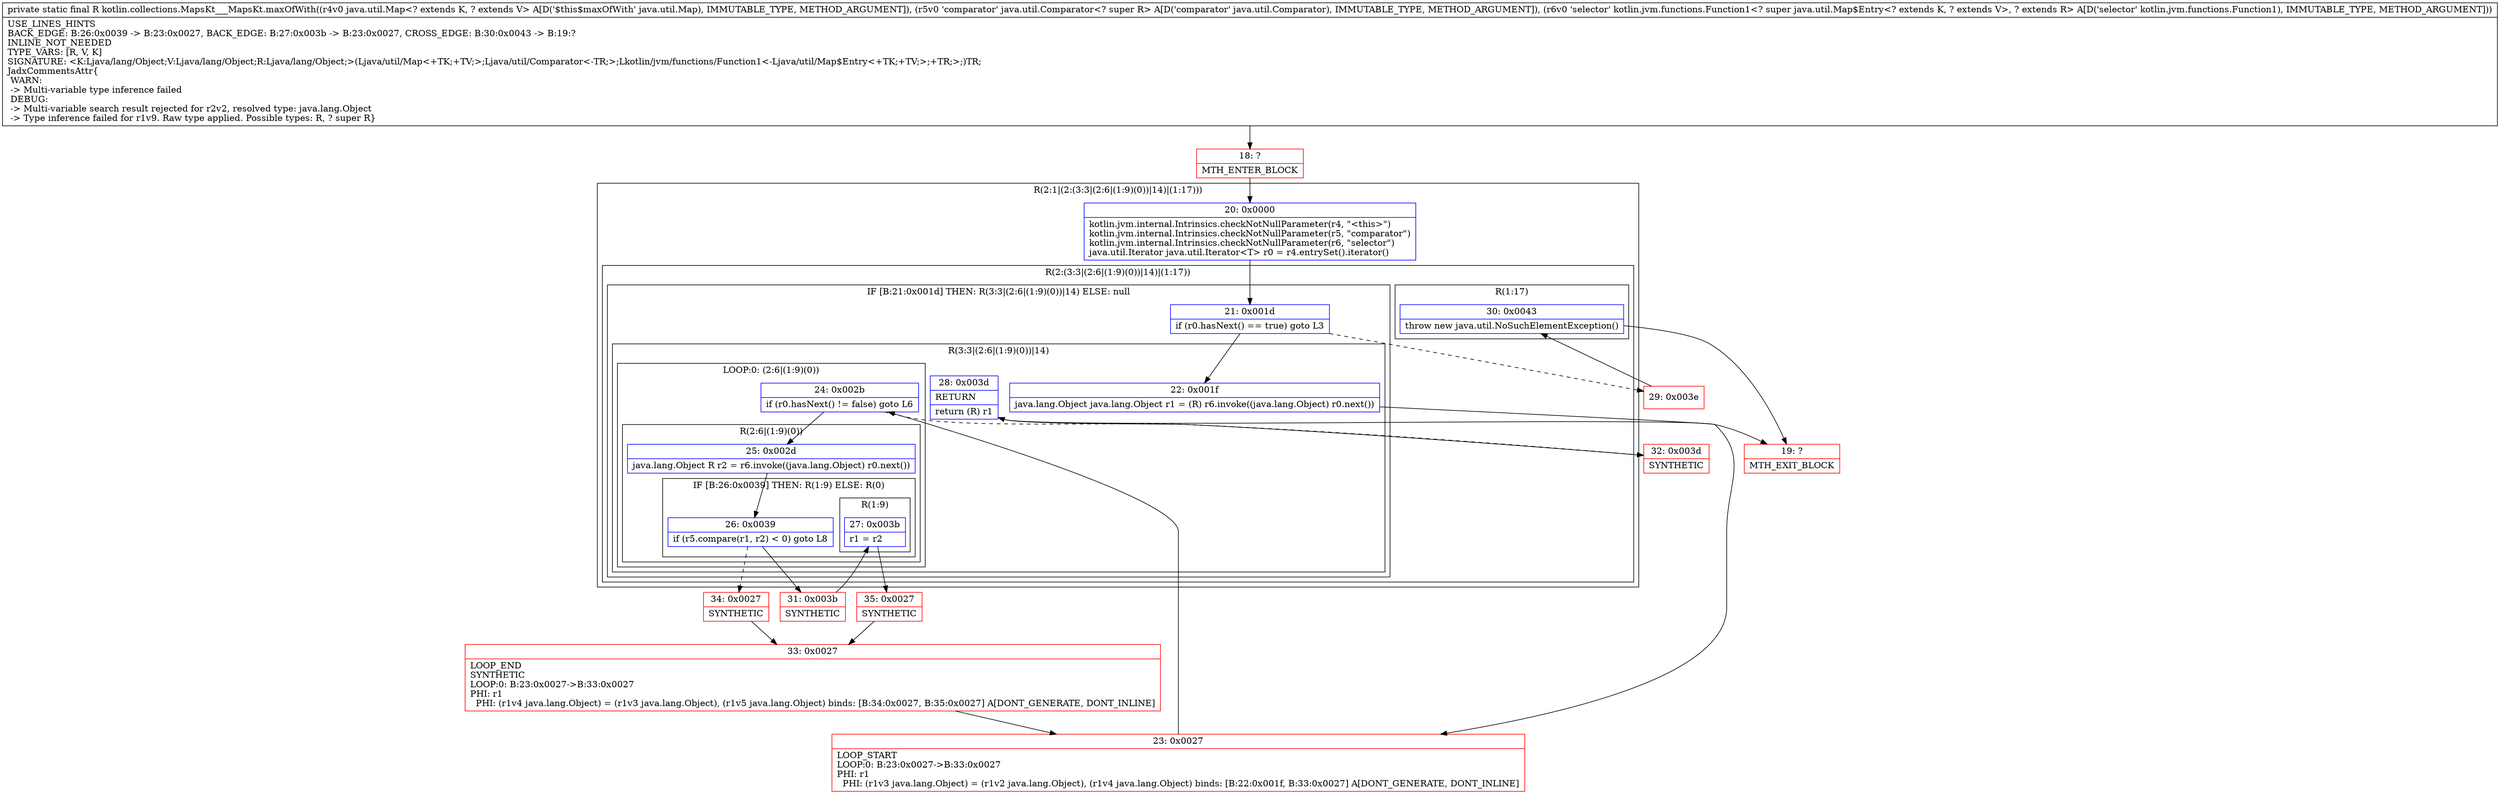 digraph "CFG forkotlin.collections.MapsKt___MapsKt.maxOfWith(Ljava\/util\/Map;Ljava\/util\/Comparator;Lkotlin\/jvm\/functions\/Function1;)Ljava\/lang\/Object;" {
subgraph cluster_Region_1687148897 {
label = "R(2:1|(2:(3:3|(2:6|(1:9)(0))|14)|(1:17)))";
node [shape=record,color=blue];
Node_20 [shape=record,label="{20\:\ 0x0000|kotlin.jvm.internal.Intrinsics.checkNotNullParameter(r4, \"\<this\>\")\lkotlin.jvm.internal.Intrinsics.checkNotNullParameter(r5, \"comparator\")\lkotlin.jvm.internal.Intrinsics.checkNotNullParameter(r6, \"selector\")\ljava.util.Iterator java.util.Iterator\<T\> r0 = r4.entrySet().iterator()\l}"];
subgraph cluster_Region_2027298719 {
label = "R(2:(3:3|(2:6|(1:9)(0))|14)|(1:17))";
node [shape=record,color=blue];
subgraph cluster_IfRegion_1849316859 {
label = "IF [B:21:0x001d] THEN: R(3:3|(2:6|(1:9)(0))|14) ELSE: null";
node [shape=record,color=blue];
Node_21 [shape=record,label="{21\:\ 0x001d|if (r0.hasNext() == true) goto L3\l}"];
subgraph cluster_Region_1281967132 {
label = "R(3:3|(2:6|(1:9)(0))|14)";
node [shape=record,color=blue];
Node_22 [shape=record,label="{22\:\ 0x001f|java.lang.Object java.lang.Object r1 = (R) r6.invoke((java.lang.Object) r0.next())\l}"];
subgraph cluster_LoopRegion_1905205829 {
label = "LOOP:0: (2:6|(1:9)(0))";
node [shape=record,color=blue];
Node_24 [shape=record,label="{24\:\ 0x002b|if (r0.hasNext() != false) goto L6\l}"];
subgraph cluster_Region_1808902596 {
label = "R(2:6|(1:9)(0))";
node [shape=record,color=blue];
Node_25 [shape=record,label="{25\:\ 0x002d|java.lang.Object R r2 = r6.invoke((java.lang.Object) r0.next())\l}"];
subgraph cluster_IfRegion_1362582431 {
label = "IF [B:26:0x0039] THEN: R(1:9) ELSE: R(0)";
node [shape=record,color=blue];
Node_26 [shape=record,label="{26\:\ 0x0039|if (r5.compare(r1, r2) \< 0) goto L8\l}"];
subgraph cluster_Region_1467526344 {
label = "R(1:9)";
node [shape=record,color=blue];
Node_27 [shape=record,label="{27\:\ 0x003b|r1 = r2\l}"];
}
subgraph cluster_Region_1878748454 {
label = "R(0)";
node [shape=record,color=blue];
}
}
}
}
Node_28 [shape=record,label="{28\:\ 0x003d|RETURN\l|return (R) r1\l}"];
}
}
subgraph cluster_Region_1366448350 {
label = "R(1:17)";
node [shape=record,color=blue];
Node_30 [shape=record,label="{30\:\ 0x0043|throw new java.util.NoSuchElementException()\l}"];
}
}
}
Node_18 [shape=record,color=red,label="{18\:\ ?|MTH_ENTER_BLOCK\l}"];
Node_23 [shape=record,color=red,label="{23\:\ 0x0027|LOOP_START\lLOOP:0: B:23:0x0027\-\>B:33:0x0027\lPHI: r1 \l  PHI: (r1v3 java.lang.Object) = (r1v2 java.lang.Object), (r1v4 java.lang.Object) binds: [B:22:0x001f, B:33:0x0027] A[DONT_GENERATE, DONT_INLINE]\l}"];
Node_31 [shape=record,color=red,label="{31\:\ 0x003b|SYNTHETIC\l}"];
Node_35 [shape=record,color=red,label="{35\:\ 0x0027|SYNTHETIC\l}"];
Node_33 [shape=record,color=red,label="{33\:\ 0x0027|LOOP_END\lSYNTHETIC\lLOOP:0: B:23:0x0027\-\>B:33:0x0027\lPHI: r1 \l  PHI: (r1v4 java.lang.Object) = (r1v3 java.lang.Object), (r1v5 java.lang.Object) binds: [B:34:0x0027, B:35:0x0027] A[DONT_GENERATE, DONT_INLINE]\l}"];
Node_34 [shape=record,color=red,label="{34\:\ 0x0027|SYNTHETIC\l}"];
Node_32 [shape=record,color=red,label="{32\:\ 0x003d|SYNTHETIC\l}"];
Node_19 [shape=record,color=red,label="{19\:\ ?|MTH_EXIT_BLOCK\l}"];
Node_29 [shape=record,color=red,label="{29\:\ 0x003e}"];
MethodNode[shape=record,label="{private static final R kotlin.collections.MapsKt___MapsKt.maxOfWith((r4v0 java.util.Map\<? extends K, ? extends V\> A[D('$this$maxOfWith' java.util.Map), IMMUTABLE_TYPE, METHOD_ARGUMENT]), (r5v0 'comparator' java.util.Comparator\<? super R\> A[D('comparator' java.util.Comparator), IMMUTABLE_TYPE, METHOD_ARGUMENT]), (r6v0 'selector' kotlin.jvm.functions.Function1\<? super java.util.Map$Entry\<? extends K, ? extends V\>, ? extends R\> A[D('selector' kotlin.jvm.functions.Function1), IMMUTABLE_TYPE, METHOD_ARGUMENT]))  | USE_LINES_HINTS\lBACK_EDGE: B:26:0x0039 \-\> B:23:0x0027, BACK_EDGE: B:27:0x003b \-\> B:23:0x0027, CROSS_EDGE: B:30:0x0043 \-\> B:19:?\lINLINE_NOT_NEEDED\lTYPE_VARS: [R, V, K]\lSIGNATURE: \<K:Ljava\/lang\/Object;V:Ljava\/lang\/Object;R:Ljava\/lang\/Object;\>(Ljava\/util\/Map\<+TK;+TV;\>;Ljava\/util\/Comparator\<\-TR;\>;Lkotlin\/jvm\/functions\/Function1\<\-Ljava\/util\/Map$Entry\<+TK;+TV;\>;+TR;\>;)TR;\lJadxCommentsAttr\{\l WARN: \l \-\> Multi\-variable type inference failed\l DEBUG: \l \-\> Multi\-variable search result rejected for r2v2, resolved type: java.lang.Object\l \-\> Type inference failed for r1v9. Raw type applied. Possible types: R, ? super R\}\l}"];
MethodNode -> Node_18;Node_20 -> Node_21;
Node_21 -> Node_22;
Node_21 -> Node_29[style=dashed];
Node_22 -> Node_23;
Node_24 -> Node_25;
Node_24 -> Node_32[style=dashed];
Node_25 -> Node_26;
Node_26 -> Node_31;
Node_26 -> Node_34[style=dashed];
Node_27 -> Node_35;
Node_28 -> Node_19;
Node_30 -> Node_19;
Node_18 -> Node_20;
Node_23 -> Node_24;
Node_31 -> Node_27;
Node_35 -> Node_33;
Node_33 -> Node_23;
Node_34 -> Node_33;
Node_32 -> Node_28;
Node_29 -> Node_30;
}

